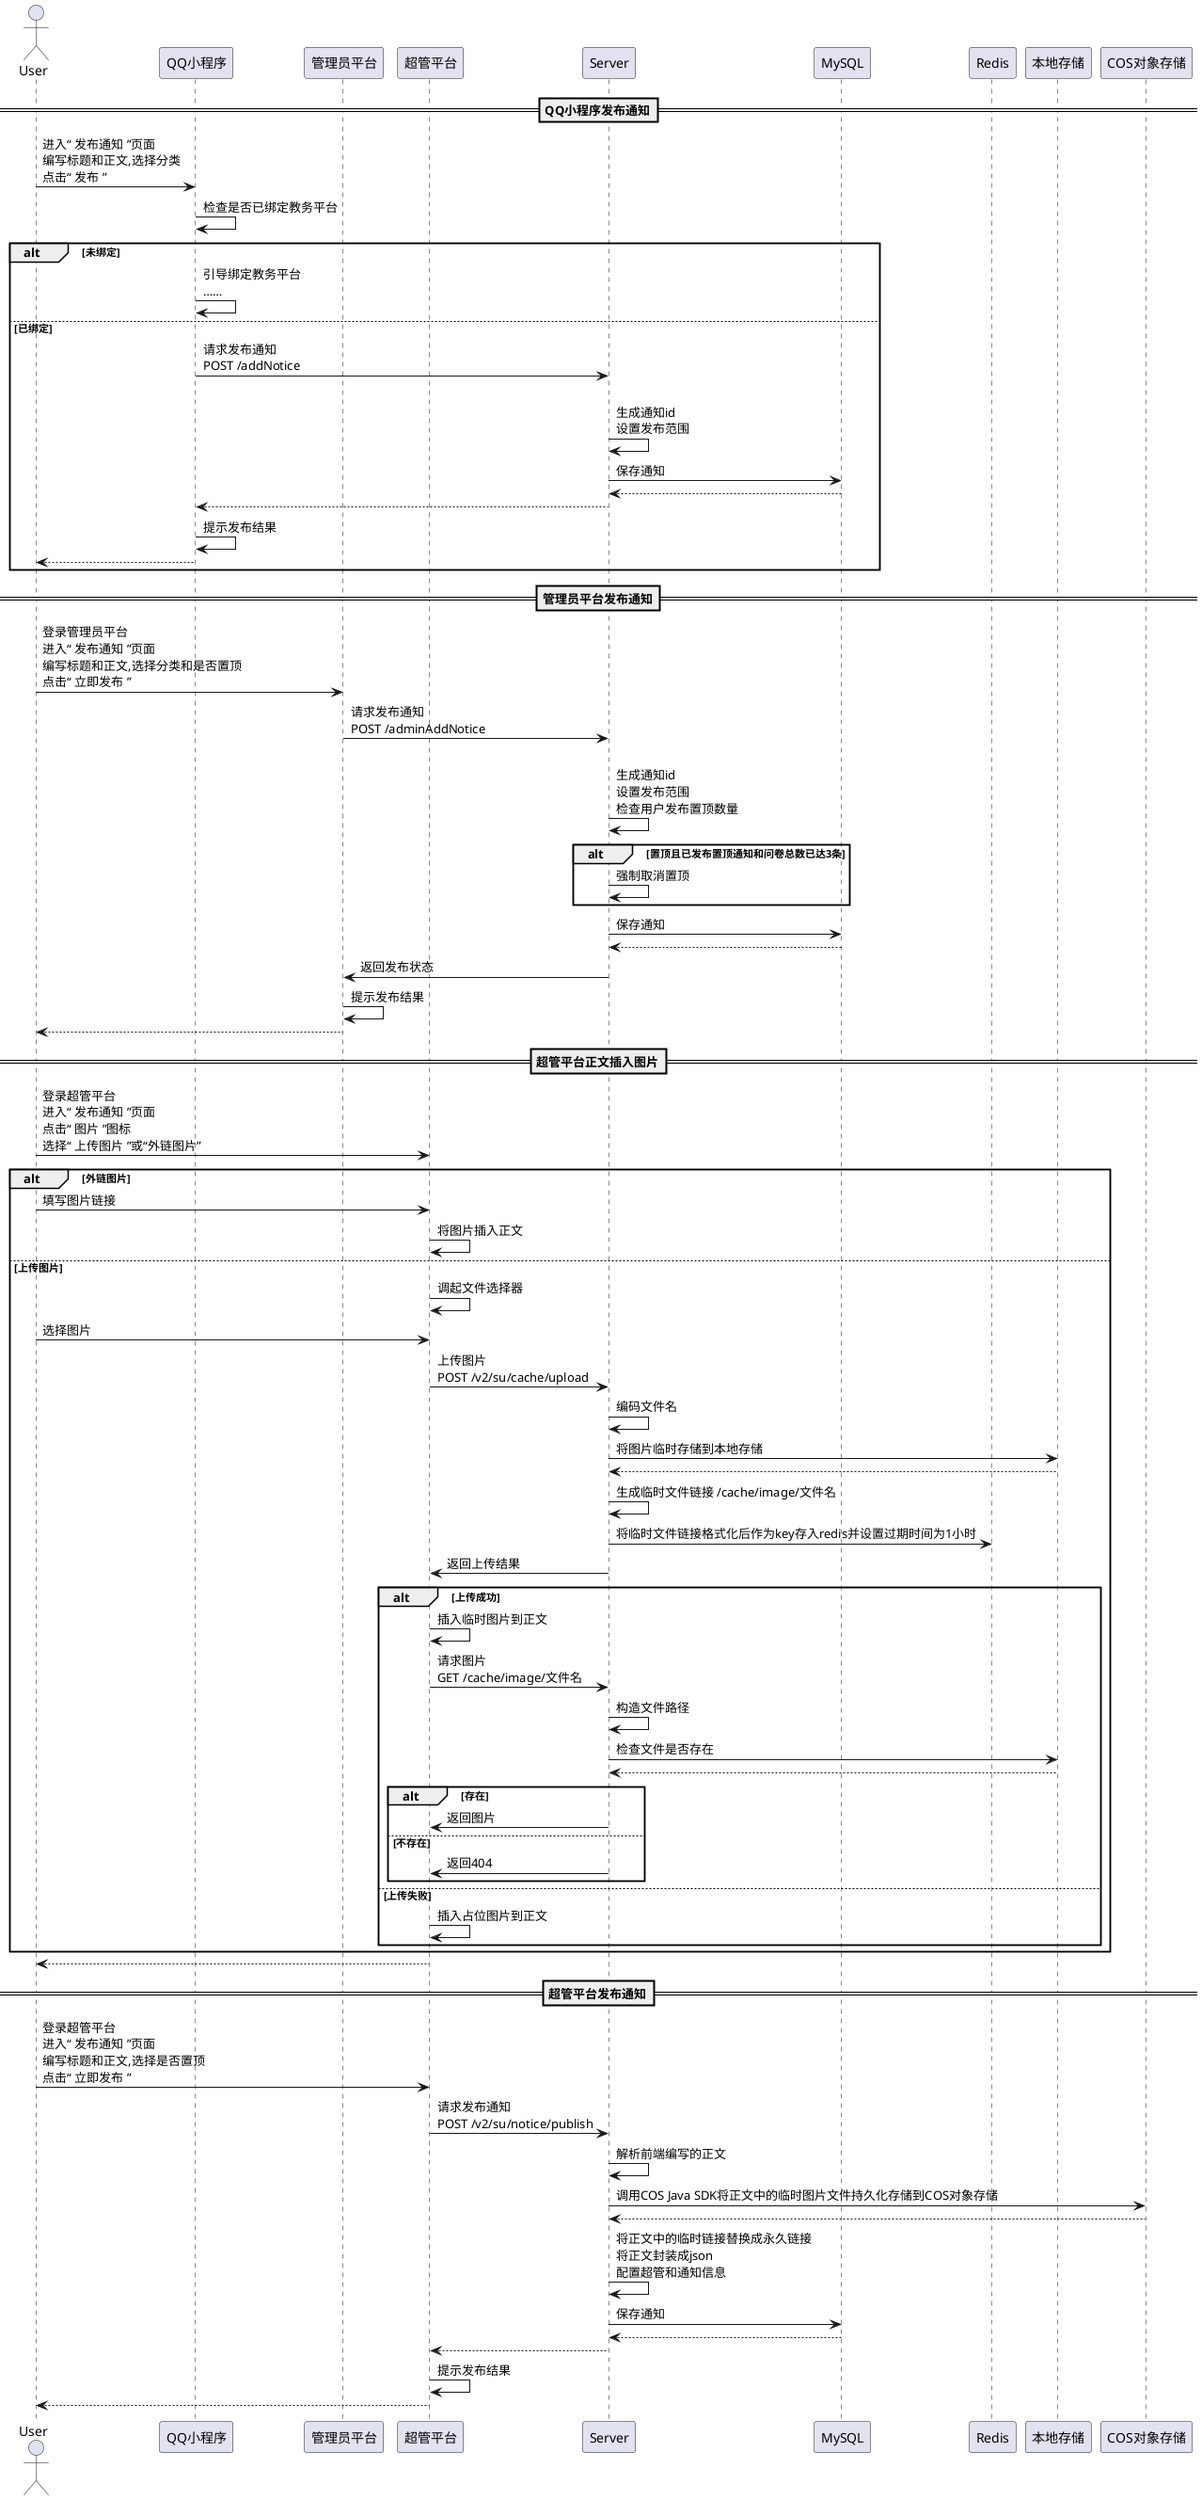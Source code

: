 @startuml 消息-发布通知
actor "User" as user
participant "QQ小程序" as qp
participant "管理员平台" as admin
participant "超管平台" as su
participant "Server" as server
participant "MySQL" as db
participant "Redis" as redis
participant "本地存储" as local
participant "COS对象存储" as cos
==QQ小程序发布通知==
user->qp:进入“ 发布通知 ”页面\n编写标题和正文,选择分类\n点击“ 发布 ”
qp->qp:检查是否已绑定教务平台
alt 未绑定
    qp->qp:引导绑定教务平台\n……
else 已绑定
    qp->server:请求发布通知\nPOST /addNotice
    server->server:\n生成通知id\n设置发布范围
    server->db:保存通知
    server<--db
    qp<--server
    qp->qp:提示发布结果
    user<--qp
end
==管理员平台发布通知==
user->admin:登录管理员平台\n进入“ 发布通知 ”页面\n编写标题和正文,选择分类和是否置顶\n点击“ 立即发布 ”
admin->server:请求发布通知\nPOST /adminAddNotice
server->server:\n生成通知id\n设置发布范围\n检查用户发布置顶数量
alt 置顶且已发布置顶通知和问卷总数已达3条
    server->server:强制取消置顶
end
server->db:保存通知
server<--db
admin<-server:返回发布状态
admin->admin:提示发布结果
user<--admin
==超管平台正文插入图片==
user->su:登录超管平台\n进入“ 发布通知 ”页面\n点击“ 图片 ”图标\n选择“ 上传图片 ”或“外链图片”
alt 外链图片
    user->su:填写图片链接
    su->su:将图片插入正文
else 上传图片
    su->su:调起文件选择器
    user->su:选择图片
    su->server:上传图片\nPOST /v2/su/cache/upload
    server->server:编码文件名
    server->local:将图片临时存储到本地存储
    server<--local
    server->server:生成临时文件链接 /cache/image/文件名
    server->redis:将临时文件链接格式化后作为key存入redis并设置过期时间为1小时
    su<-server:返回上传结果
    alt 上传成功
        su->su:插入临时图片到正文
        su->server:请求图片\nGET /cache/image/文件名
        server->server:构造文件路径
        server->local:检查文件是否存在
        server<--local
        alt 存在
            su<-server:返回图片
        else 不存在
            su<-server:返回404
        end
    else 上传失败
        su->su:插入占位图片到正文
    end
end
user<--su
==超管平台发布通知==
user->su:登录超管平台\n进入“ 发布通知 ”页面\n编写标题和正文,选择是否置顶\n点击“ 立即发布 ”
su->server:请求发布通知\nPOST /v2/su/notice/publish
server->server:解析前端编写的正文
server->cos:调用COS Java SDK将正文中的临时图片文件持久化存储到COS对象存储
server<--cos
server->server:将正文中的临时链接替换成永久链接\n将正文封装成json\n配置超管和通知信息
server->db:保存通知
server<--db
su<--server
su->su:提示发布结果
user<--su
@enduml